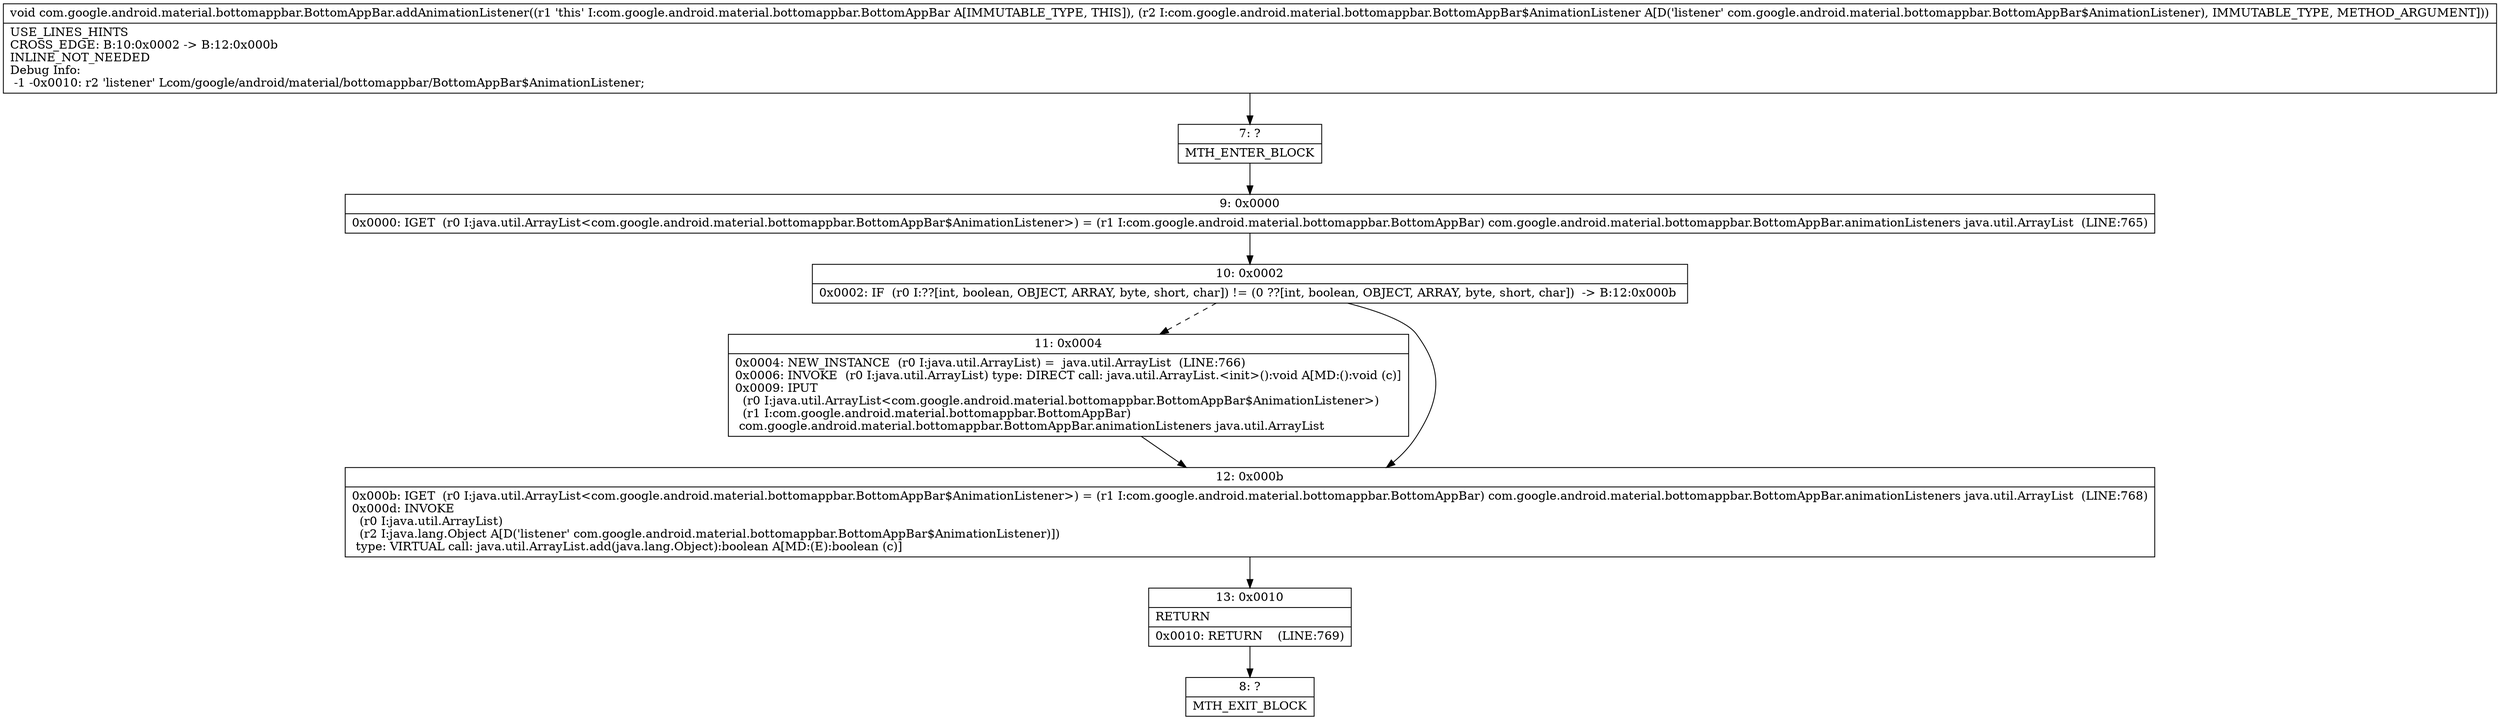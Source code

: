 digraph "CFG forcom.google.android.material.bottomappbar.BottomAppBar.addAnimationListener(Lcom\/google\/android\/material\/bottomappbar\/BottomAppBar$AnimationListener;)V" {
Node_7 [shape=record,label="{7\:\ ?|MTH_ENTER_BLOCK\l}"];
Node_9 [shape=record,label="{9\:\ 0x0000|0x0000: IGET  (r0 I:java.util.ArrayList\<com.google.android.material.bottomappbar.BottomAppBar$AnimationListener\>) = (r1 I:com.google.android.material.bottomappbar.BottomAppBar) com.google.android.material.bottomappbar.BottomAppBar.animationListeners java.util.ArrayList  (LINE:765)\l}"];
Node_10 [shape=record,label="{10\:\ 0x0002|0x0002: IF  (r0 I:??[int, boolean, OBJECT, ARRAY, byte, short, char]) != (0 ??[int, boolean, OBJECT, ARRAY, byte, short, char])  \-\> B:12:0x000b \l}"];
Node_11 [shape=record,label="{11\:\ 0x0004|0x0004: NEW_INSTANCE  (r0 I:java.util.ArrayList) =  java.util.ArrayList  (LINE:766)\l0x0006: INVOKE  (r0 I:java.util.ArrayList) type: DIRECT call: java.util.ArrayList.\<init\>():void A[MD:():void (c)]\l0x0009: IPUT  \l  (r0 I:java.util.ArrayList\<com.google.android.material.bottomappbar.BottomAppBar$AnimationListener\>)\l  (r1 I:com.google.android.material.bottomappbar.BottomAppBar)\l com.google.android.material.bottomappbar.BottomAppBar.animationListeners java.util.ArrayList \l}"];
Node_12 [shape=record,label="{12\:\ 0x000b|0x000b: IGET  (r0 I:java.util.ArrayList\<com.google.android.material.bottomappbar.BottomAppBar$AnimationListener\>) = (r1 I:com.google.android.material.bottomappbar.BottomAppBar) com.google.android.material.bottomappbar.BottomAppBar.animationListeners java.util.ArrayList  (LINE:768)\l0x000d: INVOKE  \l  (r0 I:java.util.ArrayList)\l  (r2 I:java.lang.Object A[D('listener' com.google.android.material.bottomappbar.BottomAppBar$AnimationListener)])\l type: VIRTUAL call: java.util.ArrayList.add(java.lang.Object):boolean A[MD:(E):boolean (c)]\l}"];
Node_13 [shape=record,label="{13\:\ 0x0010|RETURN\l|0x0010: RETURN    (LINE:769)\l}"];
Node_8 [shape=record,label="{8\:\ ?|MTH_EXIT_BLOCK\l}"];
MethodNode[shape=record,label="{void com.google.android.material.bottomappbar.BottomAppBar.addAnimationListener((r1 'this' I:com.google.android.material.bottomappbar.BottomAppBar A[IMMUTABLE_TYPE, THIS]), (r2 I:com.google.android.material.bottomappbar.BottomAppBar$AnimationListener A[D('listener' com.google.android.material.bottomappbar.BottomAppBar$AnimationListener), IMMUTABLE_TYPE, METHOD_ARGUMENT]))  | USE_LINES_HINTS\lCROSS_EDGE: B:10:0x0002 \-\> B:12:0x000b\lINLINE_NOT_NEEDED\lDebug Info:\l  \-1 \-0x0010: r2 'listener' Lcom\/google\/android\/material\/bottomappbar\/BottomAppBar$AnimationListener;\l}"];
MethodNode -> Node_7;Node_7 -> Node_9;
Node_9 -> Node_10;
Node_10 -> Node_11[style=dashed];
Node_10 -> Node_12;
Node_11 -> Node_12;
Node_12 -> Node_13;
Node_13 -> Node_8;
}

